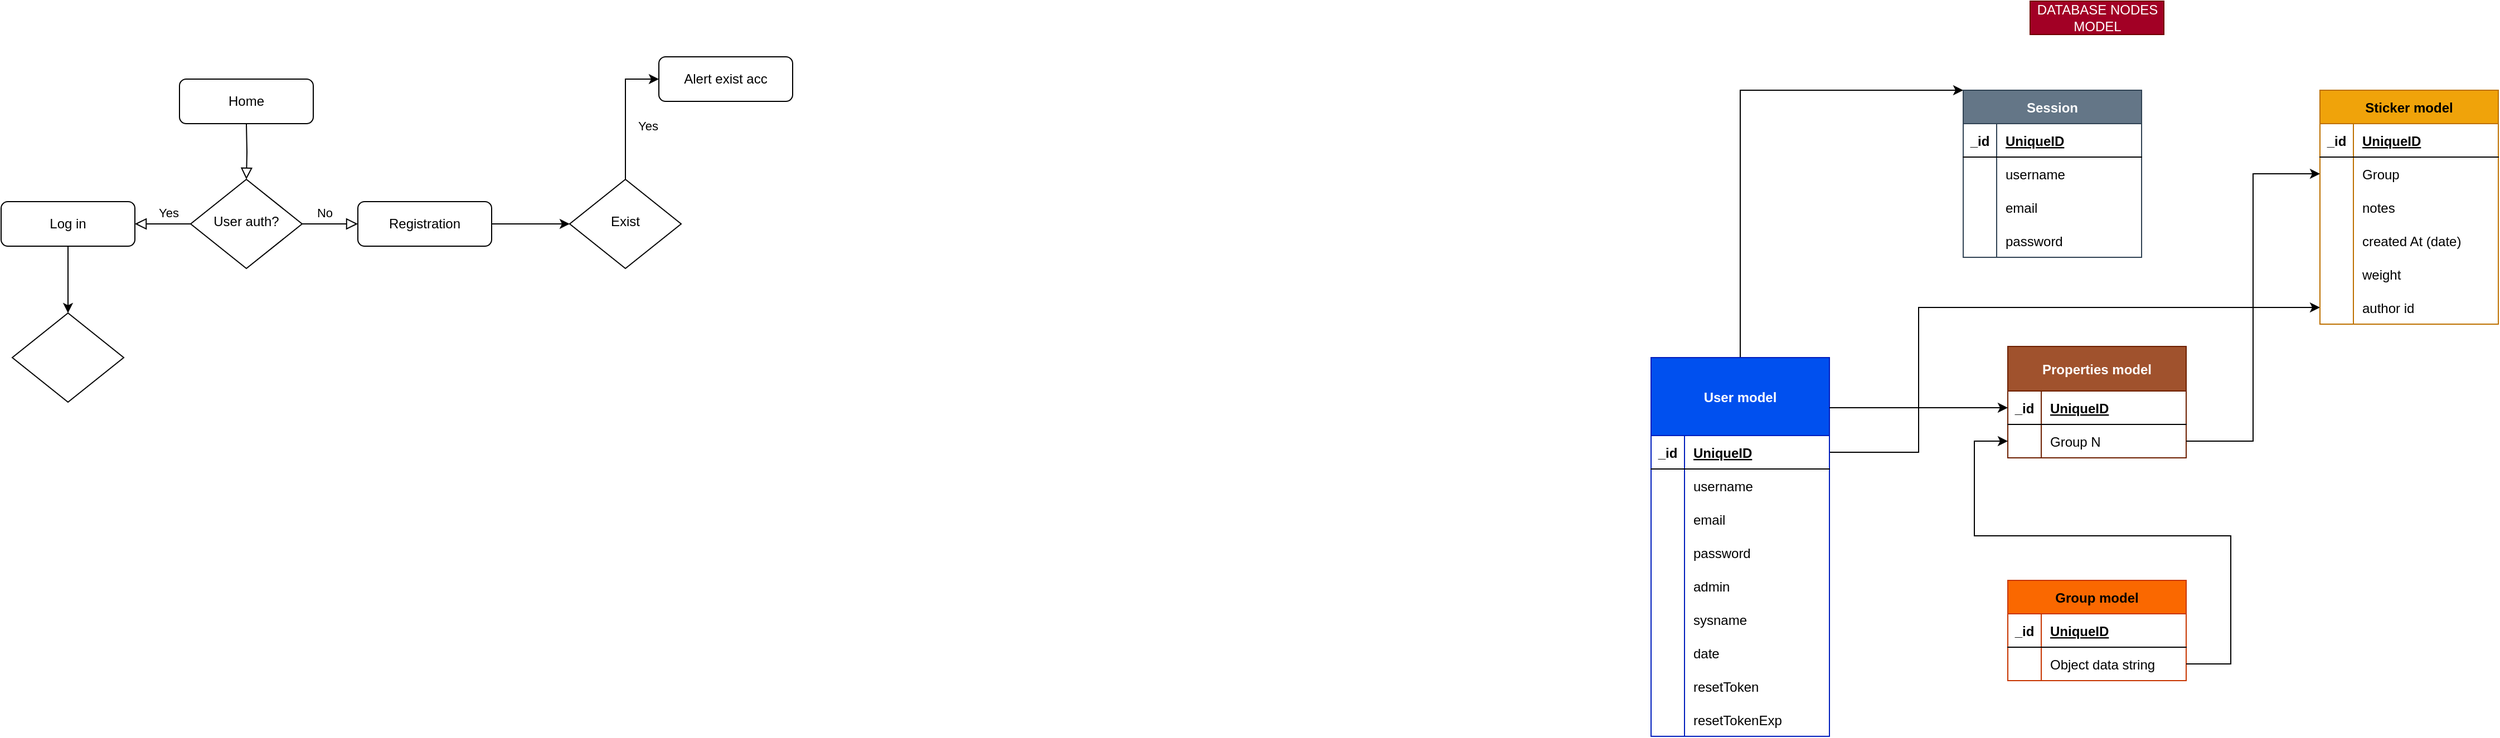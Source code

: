 <mxfile version="16.5.2" type="github">
  <diagram id="C5RBs43oDa-KdzZeNtuy" name="Page-1">
    <mxGraphModel dx="1971" dy="838" grid="1" gridSize="10" guides="1" tooltips="1" connect="1" arrows="1" fold="1" page="1" pageScale="1" pageWidth="827" pageHeight="1169" math="0" shadow="0">
      <root>
        <mxCell id="WIyWlLk6GJQsqaUBKTNV-0" />
        <mxCell id="WIyWlLk6GJQsqaUBKTNV-1" parent="WIyWlLk6GJQsqaUBKTNV-0" />
        <mxCell id="WIyWlLk6GJQsqaUBKTNV-2" value="" style="rounded=0;html=1;jettySize=auto;orthogonalLoop=1;fontSize=11;endArrow=block;endFill=0;endSize=8;strokeWidth=1;shadow=0;labelBackgroundColor=none;edgeStyle=orthogonalEdgeStyle;" parent="WIyWlLk6GJQsqaUBKTNV-1" target="WIyWlLk6GJQsqaUBKTNV-6" edge="1">
          <mxGeometry relative="1" as="geometry">
            <mxPoint x="420" y="110" as="sourcePoint" />
          </mxGeometry>
        </mxCell>
        <mxCell id="WIyWlLk6GJQsqaUBKTNV-3" value="Home" style="rounded=1;whiteSpace=wrap;html=1;fontSize=12;glass=0;strokeWidth=1;shadow=0;" parent="WIyWlLk6GJQsqaUBKTNV-1" vertex="1">
          <mxGeometry x="360" y="70" width="120" height="40" as="geometry" />
        </mxCell>
        <mxCell id="WIyWlLk6GJQsqaUBKTNV-5" value="No" style="edgeStyle=orthogonalEdgeStyle;rounded=0;html=1;jettySize=auto;orthogonalLoop=1;fontSize=11;endArrow=block;endFill=0;endSize=8;strokeWidth=1;shadow=0;labelBackgroundColor=none;" parent="WIyWlLk6GJQsqaUBKTNV-1" source="WIyWlLk6GJQsqaUBKTNV-6" target="WIyWlLk6GJQsqaUBKTNV-7" edge="1">
          <mxGeometry x="-0.2" y="10" relative="1" as="geometry">
            <mxPoint as="offset" />
          </mxGeometry>
        </mxCell>
        <mxCell id="WIyWlLk6GJQsqaUBKTNV-6" value="User auth?" style="rhombus;whiteSpace=wrap;html=1;shadow=0;fontFamily=Helvetica;fontSize=12;align=center;strokeWidth=1;spacing=6;spacingTop=-4;" parent="WIyWlLk6GJQsqaUBKTNV-1" vertex="1">
          <mxGeometry x="370" y="160" width="100" height="80" as="geometry" />
        </mxCell>
        <mxCell id="0s3vY2IXoYLYO0bVyIjp-5" value="" style="edgeStyle=orthogonalEdgeStyle;rounded=0;orthogonalLoop=1;jettySize=auto;html=1;" parent="WIyWlLk6GJQsqaUBKTNV-1" source="WIyWlLk6GJQsqaUBKTNV-7" target="0s3vY2IXoYLYO0bVyIjp-4" edge="1">
          <mxGeometry relative="1" as="geometry" />
        </mxCell>
        <mxCell id="WIyWlLk6GJQsqaUBKTNV-7" value="Registration" style="rounded=1;whiteSpace=wrap;html=1;fontSize=12;glass=0;strokeWidth=1;shadow=0;" parent="WIyWlLk6GJQsqaUBKTNV-1" vertex="1">
          <mxGeometry x="520" y="180" width="120" height="40" as="geometry" />
        </mxCell>
        <mxCell id="0s3vY2IXoYLYO0bVyIjp-14" value="" style="edgeStyle=orthogonalEdgeStyle;rounded=0;orthogonalLoop=1;jettySize=auto;html=1;entryX=0.5;entryY=0;entryDx=0;entryDy=0;" parent="WIyWlLk6GJQsqaUBKTNV-1" source="WIyWlLk6GJQsqaUBKTNV-11" target="0s3vY2IXoYLYO0bVyIjp-17" edge="1">
          <mxGeometry relative="1" as="geometry">
            <mxPoint x="260" y="280" as="targetPoint" />
          </mxGeometry>
        </mxCell>
        <mxCell id="WIyWlLk6GJQsqaUBKTNV-11" value="Log in" style="rounded=1;whiteSpace=wrap;html=1;fontSize=12;glass=0;strokeWidth=1;shadow=0;" parent="WIyWlLk6GJQsqaUBKTNV-1" vertex="1">
          <mxGeometry x="200" y="180" width="120" height="40" as="geometry" />
        </mxCell>
        <mxCell id="0s3vY2IXoYLYO0bVyIjp-1" value="Yes" style="edgeStyle=orthogonalEdgeStyle;rounded=0;html=1;jettySize=auto;orthogonalLoop=1;fontSize=11;endArrow=block;endFill=0;endSize=8;strokeWidth=1;shadow=0;labelBackgroundColor=none;entryX=1;entryY=0.5;entryDx=0;entryDy=0;exitX=0;exitY=0.5;exitDx=0;exitDy=0;" parent="WIyWlLk6GJQsqaUBKTNV-1" source="WIyWlLk6GJQsqaUBKTNV-6" target="WIyWlLk6GJQsqaUBKTNV-11" edge="1">
          <mxGeometry x="-0.2" y="-10" relative="1" as="geometry">
            <mxPoint as="offset" />
            <mxPoint x="480" y="330" as="sourcePoint" />
            <mxPoint x="530" y="330" as="targetPoint" />
          </mxGeometry>
        </mxCell>
        <mxCell id="0s3vY2IXoYLYO0bVyIjp-2" value="Alert exist acc" style="rounded=1;whiteSpace=wrap;html=1;fontSize=12;glass=0;strokeWidth=1;shadow=0;" parent="WIyWlLk6GJQsqaUBKTNV-1" vertex="1">
          <mxGeometry x="790" y="50" width="120" height="40" as="geometry" />
        </mxCell>
        <mxCell id="0s3vY2IXoYLYO0bVyIjp-12" value="Yes" style="edgeStyle=orthogonalEdgeStyle;rounded=0;orthogonalLoop=1;jettySize=auto;html=1;entryX=0;entryY=0.5;entryDx=0;entryDy=0;" parent="WIyWlLk6GJQsqaUBKTNV-1" source="0s3vY2IXoYLYO0bVyIjp-4" target="0s3vY2IXoYLYO0bVyIjp-2" edge="1">
          <mxGeometry x="-0.2" y="-20" relative="1" as="geometry">
            <mxPoint as="offset" />
          </mxGeometry>
        </mxCell>
        <mxCell id="0s3vY2IXoYLYO0bVyIjp-4" value="Exist" style="rhombus;whiteSpace=wrap;html=1;shadow=0;fontFamily=Helvetica;fontSize=12;align=center;strokeWidth=1;spacing=6;spacingTop=-4;" parent="WIyWlLk6GJQsqaUBKTNV-1" vertex="1">
          <mxGeometry x="710" y="160" width="100" height="80" as="geometry" />
        </mxCell>
        <mxCell id="0s3vY2IXoYLYO0bVyIjp-17" value="" style="rhombus;whiteSpace=wrap;html=1;shadow=0;fontFamily=Helvetica;fontSize=12;align=center;strokeWidth=1;spacing=6;spacingTop=-4;" parent="WIyWlLk6GJQsqaUBKTNV-1" vertex="1">
          <mxGeometry x="210" y="280" width="100" height="80" as="geometry" />
        </mxCell>
        <mxCell id="XIRnP4KIkjxSlbMDe-v6-100" style="edgeStyle=orthogonalEdgeStyle;rounded=0;orthogonalLoop=1;jettySize=auto;html=1;exitX=1;exitY=0.5;exitDx=0;exitDy=0;entryX=0;entryY=0.5;entryDx=0;entryDy=0;" edge="1" parent="WIyWlLk6GJQsqaUBKTNV-1" source="0s3vY2IXoYLYO0bVyIjp-20" target="XIRnP4KIkjxSlbMDe-v6-97">
          <mxGeometry relative="1" as="geometry">
            <Array as="points">
              <mxPoint x="1920" y="405" />
              <mxPoint x="1920" y="275" />
            </Array>
          </mxGeometry>
        </mxCell>
        <mxCell id="XIRnP4KIkjxSlbMDe-v6-102" style="edgeStyle=orthogonalEdgeStyle;rounded=0;orthogonalLoop=1;jettySize=auto;html=1;exitX=0.5;exitY=0;exitDx=0;exitDy=0;entryX=0;entryY=0;entryDx=0;entryDy=0;" edge="1" parent="WIyWlLk6GJQsqaUBKTNV-1" source="0s3vY2IXoYLYO0bVyIjp-19" target="XIRnP4KIkjxSlbMDe-v6-42">
          <mxGeometry relative="1" as="geometry">
            <Array as="points">
              <mxPoint x="1760" y="80" />
            </Array>
          </mxGeometry>
        </mxCell>
        <object label="User model" password="string" email="string" username="string" date="date" sysname="string" admin="bool" resetToken="string" resetTokenExp="Date" id="0s3vY2IXoYLYO0bVyIjp-19">
          <mxCell style="shape=table;startSize=70;container=1;collapsible=1;childLayout=tableLayout;fixedRows=1;rowLines=0;fontStyle=1;align=center;resizeLast=1;fillColor=#0050ef;fontColor=#ffffff;strokeColor=#001DBC;gradientColor=none;swimlaneFillColor=default;" parent="WIyWlLk6GJQsqaUBKTNV-1" vertex="1">
            <mxGeometry x="1680" y="320" width="160" height="340" as="geometry">
              <mxRectangle x="1680" y="40" width="100" height="30" as="alternateBounds" />
            </mxGeometry>
          </mxCell>
        </object>
        <mxCell id="0s3vY2IXoYLYO0bVyIjp-20" value="" style="shape=tableRow;horizontal=0;startSize=0;swimlaneHead=0;swimlaneBody=0;fillColor=none;collapsible=0;dropTarget=0;points=[[0,0.5],[1,0.5]];portConstraint=eastwest;top=0;left=0;right=0;bottom=1;" parent="0s3vY2IXoYLYO0bVyIjp-19" vertex="1">
          <mxGeometry y="70" width="160" height="30" as="geometry" />
        </mxCell>
        <mxCell id="0s3vY2IXoYLYO0bVyIjp-21" value="_id" style="shape=partialRectangle;connectable=0;fillColor=none;top=0;left=0;bottom=0;right=0;fontStyle=1;overflow=hidden;" parent="0s3vY2IXoYLYO0bVyIjp-20" vertex="1">
          <mxGeometry width="30" height="30" as="geometry">
            <mxRectangle width="30" height="30" as="alternateBounds" />
          </mxGeometry>
        </mxCell>
        <mxCell id="0s3vY2IXoYLYO0bVyIjp-22" value="UniqueID" style="shape=partialRectangle;connectable=0;fillColor=none;top=0;left=0;bottom=0;right=0;align=left;spacingLeft=6;fontStyle=5;overflow=hidden;" parent="0s3vY2IXoYLYO0bVyIjp-20" vertex="1">
          <mxGeometry x="30" width="130" height="30" as="geometry">
            <mxRectangle width="130" height="30" as="alternateBounds" />
          </mxGeometry>
        </mxCell>
        <mxCell id="0s3vY2IXoYLYO0bVyIjp-23" value="" style="shape=tableRow;horizontal=0;startSize=0;swimlaneHead=0;swimlaneBody=0;fillColor=none;collapsible=0;dropTarget=0;points=[[0,0.5],[1,0.5]];portConstraint=eastwest;top=0;left=0;right=0;bottom=0;" parent="0s3vY2IXoYLYO0bVyIjp-19" vertex="1">
          <mxGeometry y="100" width="160" height="30" as="geometry" />
        </mxCell>
        <mxCell id="0s3vY2IXoYLYO0bVyIjp-24" value="" style="shape=partialRectangle;connectable=0;fillColor=none;top=0;left=0;bottom=0;right=0;editable=1;overflow=hidden;" parent="0s3vY2IXoYLYO0bVyIjp-23" vertex="1">
          <mxGeometry width="30" height="30" as="geometry">
            <mxRectangle width="30" height="30" as="alternateBounds" />
          </mxGeometry>
        </mxCell>
        <mxCell id="0s3vY2IXoYLYO0bVyIjp-25" value="username" style="shape=partialRectangle;connectable=0;fillColor=none;top=0;left=0;bottom=0;right=0;align=left;spacingLeft=6;overflow=hidden;" parent="0s3vY2IXoYLYO0bVyIjp-23" vertex="1">
          <mxGeometry x="30" width="130" height="30" as="geometry">
            <mxRectangle width="130" height="30" as="alternateBounds" />
          </mxGeometry>
        </mxCell>
        <mxCell id="0s3vY2IXoYLYO0bVyIjp-26" value="" style="shape=tableRow;horizontal=0;startSize=0;swimlaneHead=0;swimlaneBody=0;fillColor=none;collapsible=0;dropTarget=0;points=[[0,0.5],[1,0.5]];portConstraint=eastwest;top=0;left=0;right=0;bottom=0;" parent="0s3vY2IXoYLYO0bVyIjp-19" vertex="1">
          <mxGeometry y="130" width="160" height="30" as="geometry" />
        </mxCell>
        <mxCell id="0s3vY2IXoYLYO0bVyIjp-27" value="" style="shape=partialRectangle;connectable=0;fillColor=none;top=0;left=0;bottom=0;right=0;editable=1;overflow=hidden;" parent="0s3vY2IXoYLYO0bVyIjp-26" vertex="1">
          <mxGeometry width="30" height="30" as="geometry">
            <mxRectangle width="30" height="30" as="alternateBounds" />
          </mxGeometry>
        </mxCell>
        <mxCell id="0s3vY2IXoYLYO0bVyIjp-28" value="email" style="shape=partialRectangle;connectable=0;fillColor=none;top=0;left=0;bottom=0;right=0;align=left;spacingLeft=6;overflow=hidden;" parent="0s3vY2IXoYLYO0bVyIjp-26" vertex="1">
          <mxGeometry x="30" width="130" height="30" as="geometry">
            <mxRectangle width="130" height="30" as="alternateBounds" />
          </mxGeometry>
        </mxCell>
        <mxCell id="0s3vY2IXoYLYO0bVyIjp-29" value="" style="shape=tableRow;horizontal=0;startSize=0;swimlaneHead=0;swimlaneBody=0;fillColor=none;collapsible=0;dropTarget=0;points=[[0,0.5],[1,0.5]];portConstraint=eastwest;top=0;left=0;right=0;bottom=0;" parent="0s3vY2IXoYLYO0bVyIjp-19" vertex="1">
          <mxGeometry y="160" width="160" height="30" as="geometry" />
        </mxCell>
        <mxCell id="0s3vY2IXoYLYO0bVyIjp-30" value="" style="shape=partialRectangle;connectable=0;fillColor=none;top=0;left=0;bottom=0;right=0;editable=1;overflow=hidden;" parent="0s3vY2IXoYLYO0bVyIjp-29" vertex="1">
          <mxGeometry width="30" height="30" as="geometry">
            <mxRectangle width="30" height="30" as="alternateBounds" />
          </mxGeometry>
        </mxCell>
        <mxCell id="0s3vY2IXoYLYO0bVyIjp-31" value="password" style="shape=partialRectangle;connectable=0;fillColor=none;top=0;left=0;bottom=0;right=0;align=left;spacingLeft=6;overflow=hidden;" parent="0s3vY2IXoYLYO0bVyIjp-29" vertex="1">
          <mxGeometry x="30" width="130" height="30" as="geometry">
            <mxRectangle width="130" height="30" as="alternateBounds" />
          </mxGeometry>
        </mxCell>
        <mxCell id="0s3vY2IXoYLYO0bVyIjp-44" value="" style="shape=tableRow;horizontal=0;startSize=0;swimlaneHead=0;swimlaneBody=0;fillColor=none;collapsible=0;dropTarget=0;points=[[0,0.5],[1,0.5]];portConstraint=eastwest;top=0;left=0;right=0;bottom=0;" parent="0s3vY2IXoYLYO0bVyIjp-19" vertex="1">
          <mxGeometry y="190" width="160" height="30" as="geometry" />
        </mxCell>
        <mxCell id="0s3vY2IXoYLYO0bVyIjp-45" value="" style="shape=partialRectangle;connectable=0;fillColor=none;top=0;left=0;bottom=0;right=0;editable=1;overflow=hidden;" parent="0s3vY2IXoYLYO0bVyIjp-44" vertex="1">
          <mxGeometry width="30" height="30" as="geometry">
            <mxRectangle width="30" height="30" as="alternateBounds" />
          </mxGeometry>
        </mxCell>
        <mxCell id="0s3vY2IXoYLYO0bVyIjp-46" value="admin" style="shape=partialRectangle;connectable=0;fillColor=none;top=0;left=0;bottom=0;right=0;align=left;spacingLeft=6;overflow=hidden;" parent="0s3vY2IXoYLYO0bVyIjp-44" vertex="1">
          <mxGeometry x="30" width="130" height="30" as="geometry">
            <mxRectangle width="130" height="30" as="alternateBounds" />
          </mxGeometry>
        </mxCell>
        <mxCell id="0s3vY2IXoYLYO0bVyIjp-47" value="" style="shape=tableRow;horizontal=0;startSize=0;swimlaneHead=0;swimlaneBody=0;fillColor=none;collapsible=0;dropTarget=0;points=[[0,0.5],[1,0.5]];portConstraint=eastwest;top=0;left=0;right=0;bottom=0;" parent="0s3vY2IXoYLYO0bVyIjp-19" vertex="1">
          <mxGeometry y="220" width="160" height="30" as="geometry" />
        </mxCell>
        <mxCell id="0s3vY2IXoYLYO0bVyIjp-48" value="" style="shape=partialRectangle;connectable=0;fillColor=none;top=0;left=0;bottom=0;right=0;editable=1;overflow=hidden;" parent="0s3vY2IXoYLYO0bVyIjp-47" vertex="1">
          <mxGeometry width="30" height="30" as="geometry">
            <mxRectangle width="30" height="30" as="alternateBounds" />
          </mxGeometry>
        </mxCell>
        <mxCell id="0s3vY2IXoYLYO0bVyIjp-49" value="sysname" style="shape=partialRectangle;connectable=0;fillColor=none;top=0;left=0;bottom=0;right=0;align=left;spacingLeft=6;overflow=hidden;" parent="0s3vY2IXoYLYO0bVyIjp-47" vertex="1">
          <mxGeometry x="30" width="130" height="30" as="geometry">
            <mxRectangle width="130" height="30" as="alternateBounds" />
          </mxGeometry>
        </mxCell>
        <mxCell id="0s3vY2IXoYLYO0bVyIjp-50" value="" style="shape=tableRow;horizontal=0;startSize=0;swimlaneHead=0;swimlaneBody=0;fillColor=none;collapsible=0;dropTarget=0;points=[[0,0.5],[1,0.5]];portConstraint=eastwest;top=0;left=0;right=0;bottom=0;" parent="0s3vY2IXoYLYO0bVyIjp-19" vertex="1">
          <mxGeometry y="250" width="160" height="30" as="geometry" />
        </mxCell>
        <mxCell id="0s3vY2IXoYLYO0bVyIjp-51" value="" style="shape=partialRectangle;connectable=0;fillColor=none;top=0;left=0;bottom=0;right=0;editable=1;overflow=hidden;" parent="0s3vY2IXoYLYO0bVyIjp-50" vertex="1">
          <mxGeometry width="30" height="30" as="geometry">
            <mxRectangle width="30" height="30" as="alternateBounds" />
          </mxGeometry>
        </mxCell>
        <mxCell id="0s3vY2IXoYLYO0bVyIjp-52" value="date" style="shape=partialRectangle;connectable=0;fillColor=none;top=0;left=0;bottom=0;right=0;align=left;spacingLeft=6;overflow=hidden;" parent="0s3vY2IXoYLYO0bVyIjp-50" vertex="1">
          <mxGeometry x="30" width="130" height="30" as="geometry">
            <mxRectangle width="130" height="30" as="alternateBounds" />
          </mxGeometry>
        </mxCell>
        <mxCell id="0s3vY2IXoYLYO0bVyIjp-53" value="" style="shape=tableRow;horizontal=0;startSize=0;swimlaneHead=0;swimlaneBody=0;fillColor=none;collapsible=0;dropTarget=0;points=[[0,0.5],[1,0.5]];portConstraint=eastwest;top=0;left=0;right=0;bottom=0;" parent="0s3vY2IXoYLYO0bVyIjp-19" vertex="1">
          <mxGeometry y="280" width="160" height="30" as="geometry" />
        </mxCell>
        <mxCell id="0s3vY2IXoYLYO0bVyIjp-54" value="" style="shape=partialRectangle;connectable=0;fillColor=none;top=0;left=0;bottom=0;right=0;editable=1;overflow=hidden;" parent="0s3vY2IXoYLYO0bVyIjp-53" vertex="1">
          <mxGeometry width="30" height="30" as="geometry">
            <mxRectangle width="30" height="30" as="alternateBounds" />
          </mxGeometry>
        </mxCell>
        <mxCell id="0s3vY2IXoYLYO0bVyIjp-55" value="resetToken" style="shape=partialRectangle;connectable=0;fillColor=none;top=0;left=0;bottom=0;right=0;align=left;spacingLeft=6;overflow=hidden;" parent="0s3vY2IXoYLYO0bVyIjp-53" vertex="1">
          <mxGeometry x="30" width="130" height="30" as="geometry">
            <mxRectangle width="130" height="30" as="alternateBounds" />
          </mxGeometry>
        </mxCell>
        <mxCell id="JjSUszsDGf3tGM04RZMO-0" value="" style="shape=tableRow;horizontal=0;startSize=0;swimlaneHead=0;swimlaneBody=0;fillColor=none;collapsible=0;dropTarget=0;points=[[0,0.5],[1,0.5]];portConstraint=eastwest;top=0;left=0;right=0;bottom=0;" parent="0s3vY2IXoYLYO0bVyIjp-19" vertex="1">
          <mxGeometry y="310" width="160" height="30" as="geometry" />
        </mxCell>
        <mxCell id="JjSUszsDGf3tGM04RZMO-1" value="" style="shape=partialRectangle;connectable=0;fillColor=none;top=0;left=0;bottom=0;right=0;editable=1;overflow=hidden;" parent="JjSUszsDGf3tGM04RZMO-0" vertex="1">
          <mxGeometry width="30" height="30" as="geometry">
            <mxRectangle width="30" height="30" as="alternateBounds" />
          </mxGeometry>
        </mxCell>
        <mxCell id="JjSUszsDGf3tGM04RZMO-2" value="resetTokenExp" style="shape=partialRectangle;connectable=0;fillColor=none;top=0;left=0;bottom=0;right=0;align=left;spacingLeft=6;overflow=hidden;" parent="JjSUszsDGf3tGM04RZMO-0" vertex="1">
          <mxGeometry x="30" width="130" height="30" as="geometry">
            <mxRectangle width="130" height="30" as="alternateBounds" />
          </mxGeometry>
        </mxCell>
        <object label="Sticker model" id="XIRnP4KIkjxSlbMDe-v6-0">
          <mxCell style="shape=table;startSize=30;container=1;collapsible=1;childLayout=tableLayout;fixedRows=1;rowLines=0;fontStyle=1;align=center;resizeLast=1;swimlaneFillColor=default;fillColor=#f0a30a;strokeColor=#BD7000;fontColor=#000000;" vertex="1" parent="WIyWlLk6GJQsqaUBKTNV-1">
            <mxGeometry x="2280" y="80" width="160" height="210" as="geometry">
              <mxRectangle x="2080" y="80" width="100" height="30" as="alternateBounds" />
            </mxGeometry>
          </mxCell>
        </object>
        <mxCell id="XIRnP4KIkjxSlbMDe-v6-1" value="" style="shape=tableRow;horizontal=0;startSize=0;swimlaneHead=0;swimlaneBody=0;fillColor=none;collapsible=0;dropTarget=0;points=[[0,0.5],[1,0.5]];portConstraint=eastwest;top=0;left=0;right=0;bottom=1;" vertex="1" parent="XIRnP4KIkjxSlbMDe-v6-0">
          <mxGeometry y="30" width="160" height="30" as="geometry" />
        </mxCell>
        <mxCell id="XIRnP4KIkjxSlbMDe-v6-2" value="_id" style="shape=partialRectangle;connectable=0;fillColor=none;top=0;left=0;bottom=0;right=0;fontStyle=1;overflow=hidden;" vertex="1" parent="XIRnP4KIkjxSlbMDe-v6-1">
          <mxGeometry width="30" height="30" as="geometry">
            <mxRectangle width="30" height="30" as="alternateBounds" />
          </mxGeometry>
        </mxCell>
        <mxCell id="XIRnP4KIkjxSlbMDe-v6-3" value="UniqueID" style="shape=partialRectangle;connectable=0;fillColor=none;top=0;left=0;bottom=0;right=0;align=left;spacingLeft=6;fontStyle=5;overflow=hidden;" vertex="1" parent="XIRnP4KIkjxSlbMDe-v6-1">
          <mxGeometry x="30" width="130" height="30" as="geometry">
            <mxRectangle width="130" height="30" as="alternateBounds" />
          </mxGeometry>
        </mxCell>
        <mxCell id="XIRnP4KIkjxSlbMDe-v6-4" value="" style="shape=tableRow;horizontal=0;startSize=0;swimlaneHead=0;swimlaneBody=0;fillColor=none;collapsible=0;dropTarget=0;points=[[0,0.5],[1,0.5]];portConstraint=eastwest;top=0;left=0;right=0;bottom=0;" vertex="1" parent="XIRnP4KIkjxSlbMDe-v6-0">
          <mxGeometry y="60" width="160" height="30" as="geometry" />
        </mxCell>
        <mxCell id="XIRnP4KIkjxSlbMDe-v6-5" value="" style="shape=partialRectangle;connectable=0;fillColor=none;top=0;left=0;bottom=0;right=0;editable=1;overflow=hidden;" vertex="1" parent="XIRnP4KIkjxSlbMDe-v6-4">
          <mxGeometry width="30" height="30" as="geometry">
            <mxRectangle width="30" height="30" as="alternateBounds" />
          </mxGeometry>
        </mxCell>
        <mxCell id="XIRnP4KIkjxSlbMDe-v6-6" value="Group" style="shape=partialRectangle;connectable=0;fillColor=none;top=0;left=0;bottom=0;right=0;align=left;spacingLeft=6;overflow=hidden;" vertex="1" parent="XIRnP4KIkjxSlbMDe-v6-4">
          <mxGeometry x="30" width="130" height="30" as="geometry">
            <mxRectangle width="130" height="30" as="alternateBounds" />
          </mxGeometry>
        </mxCell>
        <mxCell id="XIRnP4KIkjxSlbMDe-v6-66" value="" style="shape=tableRow;horizontal=0;startSize=0;swimlaneHead=0;swimlaneBody=0;fillColor=none;collapsible=0;dropTarget=0;points=[[0,0.5],[1,0.5]];portConstraint=eastwest;top=0;left=0;right=0;bottom=0;" vertex="1" parent="XIRnP4KIkjxSlbMDe-v6-0">
          <mxGeometry y="90" width="160" height="30" as="geometry" />
        </mxCell>
        <mxCell id="XIRnP4KIkjxSlbMDe-v6-67" value="" style="shape=partialRectangle;connectable=0;fillColor=none;top=0;left=0;bottom=0;right=0;editable=1;overflow=hidden;" vertex="1" parent="XIRnP4KIkjxSlbMDe-v6-66">
          <mxGeometry width="30" height="30" as="geometry">
            <mxRectangle width="30" height="30" as="alternateBounds" />
          </mxGeometry>
        </mxCell>
        <mxCell id="XIRnP4KIkjxSlbMDe-v6-68" value="notes" style="shape=partialRectangle;connectable=0;fillColor=none;top=0;left=0;bottom=0;right=0;align=left;spacingLeft=6;overflow=hidden;" vertex="1" parent="XIRnP4KIkjxSlbMDe-v6-66">
          <mxGeometry x="30" width="130" height="30" as="geometry">
            <mxRectangle width="130" height="30" as="alternateBounds" />
          </mxGeometry>
        </mxCell>
        <mxCell id="XIRnP4KIkjxSlbMDe-v6-91" value="" style="shape=tableRow;horizontal=0;startSize=0;swimlaneHead=0;swimlaneBody=0;fillColor=none;collapsible=0;dropTarget=0;points=[[0,0.5],[1,0.5]];portConstraint=eastwest;top=0;left=0;right=0;bottom=0;" vertex="1" parent="XIRnP4KIkjxSlbMDe-v6-0">
          <mxGeometry y="120" width="160" height="30" as="geometry" />
        </mxCell>
        <mxCell id="XIRnP4KIkjxSlbMDe-v6-92" value="" style="shape=partialRectangle;connectable=0;fillColor=none;top=0;left=0;bottom=0;right=0;editable=1;overflow=hidden;" vertex="1" parent="XIRnP4KIkjxSlbMDe-v6-91">
          <mxGeometry width="30" height="30" as="geometry">
            <mxRectangle width="30" height="30" as="alternateBounds" />
          </mxGeometry>
        </mxCell>
        <mxCell id="XIRnP4KIkjxSlbMDe-v6-93" value="created At (date)" style="shape=partialRectangle;connectable=0;fillColor=none;top=0;left=0;bottom=0;right=0;align=left;spacingLeft=6;overflow=hidden;" vertex="1" parent="XIRnP4KIkjxSlbMDe-v6-91">
          <mxGeometry x="30" width="130" height="30" as="geometry">
            <mxRectangle width="130" height="30" as="alternateBounds" />
          </mxGeometry>
        </mxCell>
        <mxCell id="XIRnP4KIkjxSlbMDe-v6-94" value="" style="shape=tableRow;horizontal=0;startSize=0;swimlaneHead=0;swimlaneBody=0;fillColor=none;collapsible=0;dropTarget=0;points=[[0,0.5],[1,0.5]];portConstraint=eastwest;top=0;left=0;right=0;bottom=0;" vertex="1" parent="XIRnP4KIkjxSlbMDe-v6-0">
          <mxGeometry y="150" width="160" height="30" as="geometry" />
        </mxCell>
        <mxCell id="XIRnP4KIkjxSlbMDe-v6-95" value="" style="shape=partialRectangle;connectable=0;fillColor=none;top=0;left=0;bottom=0;right=0;editable=1;overflow=hidden;" vertex="1" parent="XIRnP4KIkjxSlbMDe-v6-94">
          <mxGeometry width="30" height="30" as="geometry">
            <mxRectangle width="30" height="30" as="alternateBounds" />
          </mxGeometry>
        </mxCell>
        <mxCell id="XIRnP4KIkjxSlbMDe-v6-96" value="weight" style="shape=partialRectangle;connectable=0;fillColor=none;top=0;left=0;bottom=0;right=0;align=left;spacingLeft=6;overflow=hidden;" vertex="1" parent="XIRnP4KIkjxSlbMDe-v6-94">
          <mxGeometry x="30" width="130" height="30" as="geometry">
            <mxRectangle width="130" height="30" as="alternateBounds" />
          </mxGeometry>
        </mxCell>
        <mxCell id="XIRnP4KIkjxSlbMDe-v6-97" value="" style="shape=tableRow;horizontal=0;startSize=0;swimlaneHead=0;swimlaneBody=0;fillColor=none;collapsible=0;dropTarget=0;points=[[0,0.5],[1,0.5]];portConstraint=eastwest;top=0;left=0;right=0;bottom=0;" vertex="1" parent="XIRnP4KIkjxSlbMDe-v6-0">
          <mxGeometry y="180" width="160" height="30" as="geometry" />
        </mxCell>
        <mxCell id="XIRnP4KIkjxSlbMDe-v6-98" value="" style="shape=partialRectangle;connectable=0;fillColor=none;top=0;left=0;bottom=0;right=0;editable=1;overflow=hidden;" vertex="1" parent="XIRnP4KIkjxSlbMDe-v6-97">
          <mxGeometry width="30" height="30" as="geometry">
            <mxRectangle width="30" height="30" as="alternateBounds" />
          </mxGeometry>
        </mxCell>
        <mxCell id="XIRnP4KIkjxSlbMDe-v6-99" value="author id" style="shape=partialRectangle;connectable=0;fillColor=none;top=0;left=0;bottom=0;right=0;align=left;spacingLeft=6;overflow=hidden;" vertex="1" parent="XIRnP4KIkjxSlbMDe-v6-97">
          <mxGeometry x="30" width="130" height="30" as="geometry">
            <mxRectangle width="130" height="30" as="alternateBounds" />
          </mxGeometry>
        </mxCell>
        <mxCell id="XIRnP4KIkjxSlbMDe-v6-28" value="DATABASE NODES&lt;br&gt;&amp;nbsp;MODEL&amp;nbsp;" style="text;html=1;align=center;verticalAlign=middle;resizable=0;points=[];autosize=1;strokeColor=#6F0000;fillColor=#a20025;fontColor=#ffffff;" vertex="1" parent="WIyWlLk6GJQsqaUBKTNV-1">
          <mxGeometry x="2020" width="120" height="30" as="geometry" />
        </mxCell>
        <object label="Properties model" id="XIRnP4KIkjxSlbMDe-v6-29">
          <mxCell style="shape=table;startSize=40;container=1;collapsible=1;childLayout=tableLayout;fixedRows=1;rowLines=0;fontStyle=1;align=center;resizeLast=1;swimlaneFillColor=default;fillColor=#a0522d;fontColor=#ffffff;strokeColor=#6D1F00;" vertex="1" parent="WIyWlLk6GJQsqaUBKTNV-1">
            <mxGeometry x="2000" y="310" width="160" height="100" as="geometry">
              <mxRectangle x="2080" y="280" width="100" height="30" as="alternateBounds" />
            </mxGeometry>
          </mxCell>
        </object>
        <mxCell id="XIRnP4KIkjxSlbMDe-v6-30" value="" style="shape=tableRow;horizontal=0;startSize=0;swimlaneHead=0;swimlaneBody=0;fillColor=none;collapsible=0;dropTarget=0;points=[[0,0.5],[1,0.5]];portConstraint=eastwest;top=0;left=0;right=0;bottom=1;" vertex="1" parent="XIRnP4KIkjxSlbMDe-v6-29">
          <mxGeometry y="40" width="160" height="30" as="geometry" />
        </mxCell>
        <mxCell id="XIRnP4KIkjxSlbMDe-v6-31" value="_id" style="shape=partialRectangle;connectable=0;fillColor=none;top=0;left=0;bottom=0;right=0;fontStyle=1;overflow=hidden;" vertex="1" parent="XIRnP4KIkjxSlbMDe-v6-30">
          <mxGeometry width="30" height="30" as="geometry">
            <mxRectangle width="30" height="30" as="alternateBounds" />
          </mxGeometry>
        </mxCell>
        <mxCell id="XIRnP4KIkjxSlbMDe-v6-32" value="UniqueID" style="shape=partialRectangle;connectable=0;fillColor=none;top=0;left=0;bottom=0;right=0;align=left;spacingLeft=6;fontStyle=5;overflow=hidden;" vertex="1" parent="XIRnP4KIkjxSlbMDe-v6-30">
          <mxGeometry x="30" width="130" height="30" as="geometry">
            <mxRectangle width="130" height="30" as="alternateBounds" />
          </mxGeometry>
        </mxCell>
        <mxCell id="XIRnP4KIkjxSlbMDe-v6-33" value="" style="shape=tableRow;horizontal=0;startSize=0;swimlaneHead=0;swimlaneBody=0;fillColor=none;collapsible=0;dropTarget=0;points=[[0,0.5],[1,0.5]];portConstraint=eastwest;top=0;left=0;right=0;bottom=0;" vertex="1" parent="XIRnP4KIkjxSlbMDe-v6-29">
          <mxGeometry y="70" width="160" height="30" as="geometry" />
        </mxCell>
        <mxCell id="XIRnP4KIkjxSlbMDe-v6-34" value="" style="shape=partialRectangle;connectable=0;fillColor=none;top=0;left=0;bottom=0;right=0;editable=1;overflow=hidden;" vertex="1" parent="XIRnP4KIkjxSlbMDe-v6-33">
          <mxGeometry width="30" height="30" as="geometry">
            <mxRectangle width="30" height="30" as="alternateBounds" />
          </mxGeometry>
        </mxCell>
        <mxCell id="XIRnP4KIkjxSlbMDe-v6-35" value="Group N" style="shape=partialRectangle;connectable=0;fillColor=none;top=0;left=0;bottom=0;right=0;align=left;spacingLeft=6;overflow=hidden;" vertex="1" parent="XIRnP4KIkjxSlbMDe-v6-33">
          <mxGeometry x="30" width="130" height="30" as="geometry">
            <mxRectangle width="130" height="30" as="alternateBounds" />
          </mxGeometry>
        </mxCell>
        <object label="Session" id="XIRnP4KIkjxSlbMDe-v6-42">
          <mxCell style="shape=table;startSize=30;container=1;collapsible=1;childLayout=tableLayout;fixedRows=1;rowLines=0;fontStyle=1;align=center;resizeLast=1;swimlaneFillColor=default;fillColor=#647687;fontColor=#ffffff;strokeColor=#314354;" vertex="1" parent="WIyWlLk6GJQsqaUBKTNV-1">
            <mxGeometry x="1960" y="80" width="160" height="150" as="geometry">
              <mxRectangle x="2080" y="280" width="100" height="30" as="alternateBounds" />
            </mxGeometry>
          </mxCell>
        </object>
        <mxCell id="XIRnP4KIkjxSlbMDe-v6-43" value="" style="shape=tableRow;horizontal=0;startSize=0;swimlaneHead=0;swimlaneBody=0;fillColor=none;collapsible=0;dropTarget=0;points=[[0,0.5],[1,0.5]];portConstraint=eastwest;top=0;left=0;right=0;bottom=1;" vertex="1" parent="XIRnP4KIkjxSlbMDe-v6-42">
          <mxGeometry y="30" width="160" height="30" as="geometry" />
        </mxCell>
        <mxCell id="XIRnP4KIkjxSlbMDe-v6-44" value="_id" style="shape=partialRectangle;connectable=0;fillColor=none;top=0;left=0;bottom=0;right=0;fontStyle=1;overflow=hidden;" vertex="1" parent="XIRnP4KIkjxSlbMDe-v6-43">
          <mxGeometry width="30" height="30" as="geometry">
            <mxRectangle width="30" height="30" as="alternateBounds" />
          </mxGeometry>
        </mxCell>
        <mxCell id="XIRnP4KIkjxSlbMDe-v6-45" value="UniqueID" style="shape=partialRectangle;connectable=0;fillColor=none;top=0;left=0;bottom=0;right=0;align=left;spacingLeft=6;fontStyle=5;overflow=hidden;" vertex="1" parent="XIRnP4KIkjxSlbMDe-v6-43">
          <mxGeometry x="30" width="130" height="30" as="geometry">
            <mxRectangle width="130" height="30" as="alternateBounds" />
          </mxGeometry>
        </mxCell>
        <mxCell id="XIRnP4KIkjxSlbMDe-v6-46" value="" style="shape=tableRow;horizontal=0;startSize=0;swimlaneHead=0;swimlaneBody=0;fillColor=none;collapsible=0;dropTarget=0;points=[[0,0.5],[1,0.5]];portConstraint=eastwest;top=0;left=0;right=0;bottom=0;" vertex="1" parent="XIRnP4KIkjxSlbMDe-v6-42">
          <mxGeometry y="60" width="160" height="30" as="geometry" />
        </mxCell>
        <mxCell id="XIRnP4KIkjxSlbMDe-v6-47" value="" style="shape=partialRectangle;connectable=0;fillColor=none;top=0;left=0;bottom=0;right=0;editable=1;overflow=hidden;" vertex="1" parent="XIRnP4KIkjxSlbMDe-v6-46">
          <mxGeometry width="30" height="30" as="geometry">
            <mxRectangle width="30" height="30" as="alternateBounds" />
          </mxGeometry>
        </mxCell>
        <mxCell id="XIRnP4KIkjxSlbMDe-v6-48" value="username" style="shape=partialRectangle;connectable=0;fillColor=none;top=0;left=0;bottom=0;right=0;align=left;spacingLeft=6;overflow=hidden;" vertex="1" parent="XIRnP4KIkjxSlbMDe-v6-46">
          <mxGeometry x="30" width="130" height="30" as="geometry">
            <mxRectangle width="130" height="30" as="alternateBounds" />
          </mxGeometry>
        </mxCell>
        <mxCell id="XIRnP4KIkjxSlbMDe-v6-49" value="" style="shape=tableRow;horizontal=0;startSize=0;swimlaneHead=0;swimlaneBody=0;fillColor=none;collapsible=0;dropTarget=0;points=[[0,0.5],[1,0.5]];portConstraint=eastwest;top=0;left=0;right=0;bottom=0;" vertex="1" parent="XIRnP4KIkjxSlbMDe-v6-42">
          <mxGeometry y="90" width="160" height="30" as="geometry" />
        </mxCell>
        <mxCell id="XIRnP4KIkjxSlbMDe-v6-50" value="" style="shape=partialRectangle;connectable=0;fillColor=none;top=0;left=0;bottom=0;right=0;editable=1;overflow=hidden;" vertex="1" parent="XIRnP4KIkjxSlbMDe-v6-49">
          <mxGeometry width="30" height="30" as="geometry">
            <mxRectangle width="30" height="30" as="alternateBounds" />
          </mxGeometry>
        </mxCell>
        <mxCell id="XIRnP4KIkjxSlbMDe-v6-51" value="email" style="shape=partialRectangle;connectable=0;fillColor=none;top=0;left=0;bottom=0;right=0;align=left;spacingLeft=6;overflow=hidden;" vertex="1" parent="XIRnP4KIkjxSlbMDe-v6-49">
          <mxGeometry x="30" width="130" height="30" as="geometry">
            <mxRectangle width="130" height="30" as="alternateBounds" />
          </mxGeometry>
        </mxCell>
        <mxCell id="XIRnP4KIkjxSlbMDe-v6-52" value="" style="shape=tableRow;horizontal=0;startSize=0;swimlaneHead=0;swimlaneBody=0;fillColor=none;collapsible=0;dropTarget=0;points=[[0,0.5],[1,0.5]];portConstraint=eastwest;top=0;left=0;right=0;bottom=0;" vertex="1" parent="XIRnP4KIkjxSlbMDe-v6-42">
          <mxGeometry y="120" width="160" height="30" as="geometry" />
        </mxCell>
        <mxCell id="XIRnP4KIkjxSlbMDe-v6-53" value="" style="shape=partialRectangle;connectable=0;fillColor=none;top=0;left=0;bottom=0;right=0;editable=1;overflow=hidden;" vertex="1" parent="XIRnP4KIkjxSlbMDe-v6-52">
          <mxGeometry width="30" height="30" as="geometry">
            <mxRectangle width="30" height="30" as="alternateBounds" />
          </mxGeometry>
        </mxCell>
        <mxCell id="XIRnP4KIkjxSlbMDe-v6-54" value="password" style="shape=partialRectangle;connectable=0;fillColor=none;top=0;left=0;bottom=0;right=0;align=left;spacingLeft=6;overflow=hidden;" vertex="1" parent="XIRnP4KIkjxSlbMDe-v6-52">
          <mxGeometry x="30" width="130" height="30" as="geometry">
            <mxRectangle width="130" height="30" as="alternateBounds" />
          </mxGeometry>
        </mxCell>
        <object label="Group model" id="XIRnP4KIkjxSlbMDe-v6-72">
          <mxCell style="shape=table;startSize=30;container=1;collapsible=1;childLayout=tableLayout;fixedRows=1;rowLines=0;fontStyle=1;align=center;resizeLast=1;swimlaneFillColor=default;fillColor=#fa6800;fontColor=#000000;strokeColor=#C73500;" vertex="1" parent="WIyWlLk6GJQsqaUBKTNV-1">
            <mxGeometry x="2000" y="520" width="160" height="90" as="geometry">
              <mxRectangle x="2080" y="280" width="100" height="30" as="alternateBounds" />
            </mxGeometry>
          </mxCell>
        </object>
        <mxCell id="XIRnP4KIkjxSlbMDe-v6-73" value="" style="shape=tableRow;horizontal=0;startSize=0;swimlaneHead=0;swimlaneBody=0;fillColor=none;collapsible=0;dropTarget=0;points=[[0,0.5],[1,0.5]];portConstraint=eastwest;top=0;left=0;right=0;bottom=1;" vertex="1" parent="XIRnP4KIkjxSlbMDe-v6-72">
          <mxGeometry y="30" width="160" height="30" as="geometry" />
        </mxCell>
        <mxCell id="XIRnP4KIkjxSlbMDe-v6-74" value="_id" style="shape=partialRectangle;connectable=0;fillColor=none;top=0;left=0;bottom=0;right=0;fontStyle=1;overflow=hidden;" vertex="1" parent="XIRnP4KIkjxSlbMDe-v6-73">
          <mxGeometry width="30" height="30" as="geometry">
            <mxRectangle width="30" height="30" as="alternateBounds" />
          </mxGeometry>
        </mxCell>
        <mxCell id="XIRnP4KIkjxSlbMDe-v6-75" value="UniqueID" style="shape=partialRectangle;connectable=0;fillColor=none;top=0;left=0;bottom=0;right=0;align=left;spacingLeft=6;fontStyle=5;overflow=hidden;" vertex="1" parent="XIRnP4KIkjxSlbMDe-v6-73">
          <mxGeometry x="30" width="130" height="30" as="geometry">
            <mxRectangle width="130" height="30" as="alternateBounds" />
          </mxGeometry>
        </mxCell>
        <mxCell id="XIRnP4KIkjxSlbMDe-v6-76" value="" style="shape=tableRow;horizontal=0;startSize=0;swimlaneHead=0;swimlaneBody=0;fillColor=none;collapsible=0;dropTarget=0;points=[[0,0.5],[1,0.5]];portConstraint=eastwest;top=0;left=0;right=0;bottom=0;" vertex="1" parent="XIRnP4KIkjxSlbMDe-v6-72">
          <mxGeometry y="60" width="160" height="30" as="geometry" />
        </mxCell>
        <mxCell id="XIRnP4KIkjxSlbMDe-v6-77" value="" style="shape=partialRectangle;connectable=0;fillColor=none;top=0;left=0;bottom=0;right=0;editable=1;overflow=hidden;" vertex="1" parent="XIRnP4KIkjxSlbMDe-v6-76">
          <mxGeometry width="30" height="30" as="geometry">
            <mxRectangle width="30" height="30" as="alternateBounds" />
          </mxGeometry>
        </mxCell>
        <mxCell id="XIRnP4KIkjxSlbMDe-v6-78" value="Object data string" style="shape=partialRectangle;connectable=0;fillColor=none;top=0;left=0;bottom=0;right=0;align=left;spacingLeft=6;overflow=hidden;" vertex="1" parent="XIRnP4KIkjxSlbMDe-v6-76">
          <mxGeometry x="30" width="130" height="30" as="geometry">
            <mxRectangle width="130" height="30" as="alternateBounds" />
          </mxGeometry>
        </mxCell>
        <mxCell id="XIRnP4KIkjxSlbMDe-v6-81" style="edgeStyle=orthogonalEdgeStyle;rounded=0;orthogonalLoop=1;jettySize=auto;html=1;exitX=1;exitY=0.5;exitDx=0;exitDy=0;entryX=0;entryY=0.5;entryDx=0;entryDy=0;" edge="1" parent="WIyWlLk6GJQsqaUBKTNV-1" source="XIRnP4KIkjxSlbMDe-v6-33" target="XIRnP4KIkjxSlbMDe-v6-4">
          <mxGeometry relative="1" as="geometry">
            <Array as="points">
              <mxPoint x="2220" y="395" />
              <mxPoint x="2220" y="155" />
            </Array>
          </mxGeometry>
        </mxCell>
        <mxCell id="XIRnP4KIkjxSlbMDe-v6-83" style="edgeStyle=orthogonalEdgeStyle;rounded=0;orthogonalLoop=1;jettySize=auto;html=1;exitX=1;exitY=0.5;exitDx=0;exitDy=0;entryX=0;entryY=0.5;entryDx=0;entryDy=0;" edge="1" parent="WIyWlLk6GJQsqaUBKTNV-1" source="XIRnP4KIkjxSlbMDe-v6-76" target="XIRnP4KIkjxSlbMDe-v6-33">
          <mxGeometry relative="1" as="geometry">
            <Array as="points">
              <mxPoint x="2200" y="595" />
              <mxPoint x="2200" y="480" />
              <mxPoint x="1970" y="480" />
              <mxPoint x="1970" y="395" />
            </Array>
          </mxGeometry>
        </mxCell>
        <mxCell id="XIRnP4KIkjxSlbMDe-v6-90" style="edgeStyle=orthogonalEdgeStyle;rounded=0;orthogonalLoop=1;jettySize=auto;html=1;entryX=0;entryY=0.5;entryDx=0;entryDy=0;" edge="1" parent="WIyWlLk6GJQsqaUBKTNV-1" target="XIRnP4KIkjxSlbMDe-v6-30">
          <mxGeometry relative="1" as="geometry">
            <mxPoint x="1840" y="365" as="sourcePoint" />
            <mxPoint x="1910" y="410" as="targetPoint" />
            <Array as="points">
              <mxPoint x="1843" y="365" />
            </Array>
          </mxGeometry>
        </mxCell>
      </root>
    </mxGraphModel>
  </diagram>
</mxfile>
